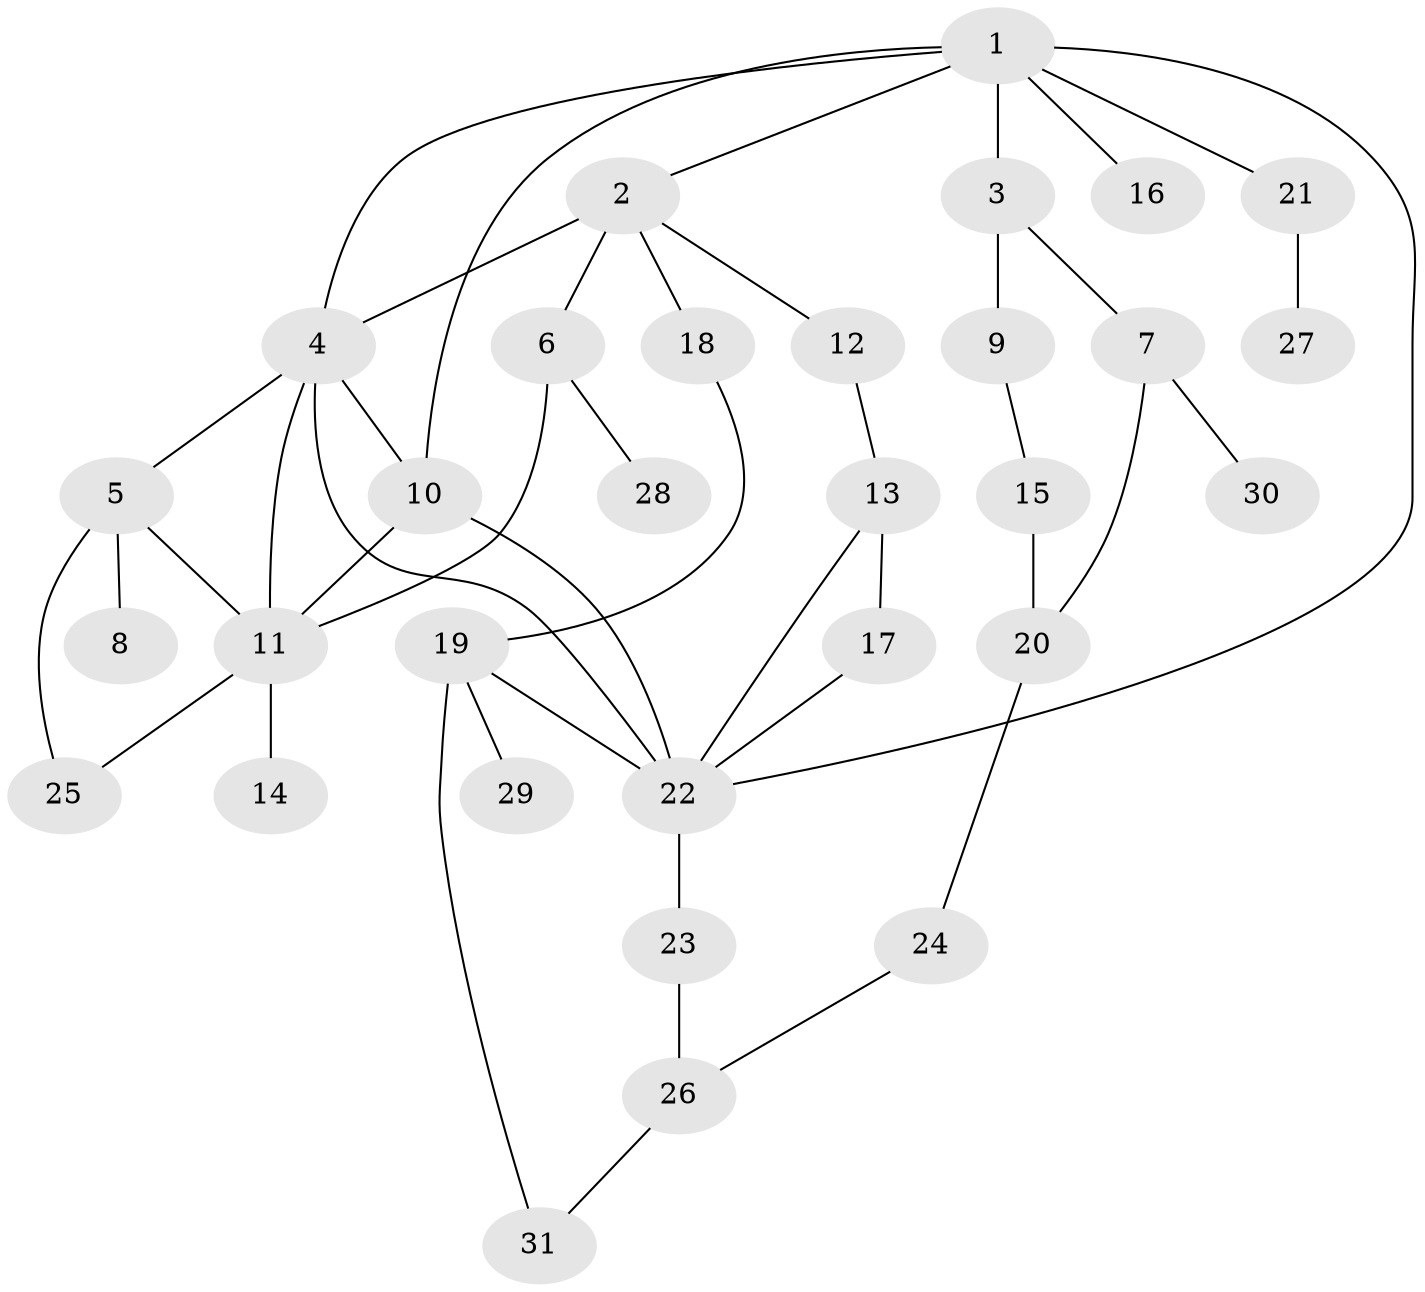 // original degree distribution, {8: 0.01639344262295082, 6: 0.01639344262295082, 4: 0.13114754098360656, 5: 0.04918032786885246, 1: 0.36065573770491804, 2: 0.18032786885245902, 3: 0.2459016393442623}
// Generated by graph-tools (version 1.1) at 2025/34/03/09/25 02:34:23]
// undirected, 31 vertices, 44 edges
graph export_dot {
graph [start="1"]
  node [color=gray90,style=filled];
  1;
  2;
  3;
  4;
  5;
  6;
  7;
  8;
  9;
  10;
  11;
  12;
  13;
  14;
  15;
  16;
  17;
  18;
  19;
  20;
  21;
  22;
  23;
  24;
  25;
  26;
  27;
  28;
  29;
  30;
  31;
  1 -- 2 [weight=1.0];
  1 -- 3 [weight=1.0];
  1 -- 4 [weight=1.0];
  1 -- 10 [weight=1.0];
  1 -- 16 [weight=1.0];
  1 -- 21 [weight=1.0];
  1 -- 22 [weight=1.0];
  2 -- 4 [weight=2.0];
  2 -- 6 [weight=1.0];
  2 -- 12 [weight=1.0];
  2 -- 18 [weight=1.0];
  3 -- 7 [weight=1.0];
  3 -- 9 [weight=1.0];
  4 -- 5 [weight=1.0];
  4 -- 10 [weight=1.0];
  4 -- 11 [weight=1.0];
  4 -- 22 [weight=1.0];
  5 -- 8 [weight=1.0];
  5 -- 11 [weight=1.0];
  5 -- 25 [weight=1.0];
  6 -- 11 [weight=1.0];
  6 -- 28 [weight=1.0];
  7 -- 20 [weight=1.0];
  7 -- 30 [weight=1.0];
  9 -- 15 [weight=1.0];
  10 -- 11 [weight=1.0];
  10 -- 22 [weight=1.0];
  11 -- 14 [weight=2.0];
  11 -- 25 [weight=1.0];
  12 -- 13 [weight=1.0];
  13 -- 17 [weight=1.0];
  13 -- 22 [weight=1.0];
  15 -- 20 [weight=1.0];
  17 -- 22 [weight=1.0];
  18 -- 19 [weight=1.0];
  19 -- 22 [weight=1.0];
  19 -- 29 [weight=2.0];
  19 -- 31 [weight=1.0];
  20 -- 24 [weight=1.0];
  21 -- 27 [weight=1.0];
  22 -- 23 [weight=1.0];
  23 -- 26 [weight=1.0];
  24 -- 26 [weight=1.0];
  26 -- 31 [weight=1.0];
}
